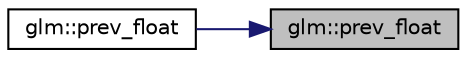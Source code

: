 digraph "glm::prev_float"
{
 // LATEX_PDF_SIZE
  edge [fontname="Helvetica",fontsize="10",labelfontname="Helvetica",labelfontsize="10"];
  node [fontname="Helvetica",fontsize="10",shape=record];
  rankdir="RL";
  Node1 [label="glm::prev_float",height=0.2,width=0.4,color="black", fillcolor="grey75", style="filled", fontcolor="black",tooltip=" "];
  Node1 -> Node2 [dir="back",color="midnightblue",fontsize="10",style="solid",fontname="Helvetica"];
  Node2 [label="glm::prev_float",height=0.2,width=0.4,color="black", fillcolor="white", style="filled",URL="$namespaceglm.html#a90916626e6b0ed925938226f31b38c6b",tooltip=" "];
}
